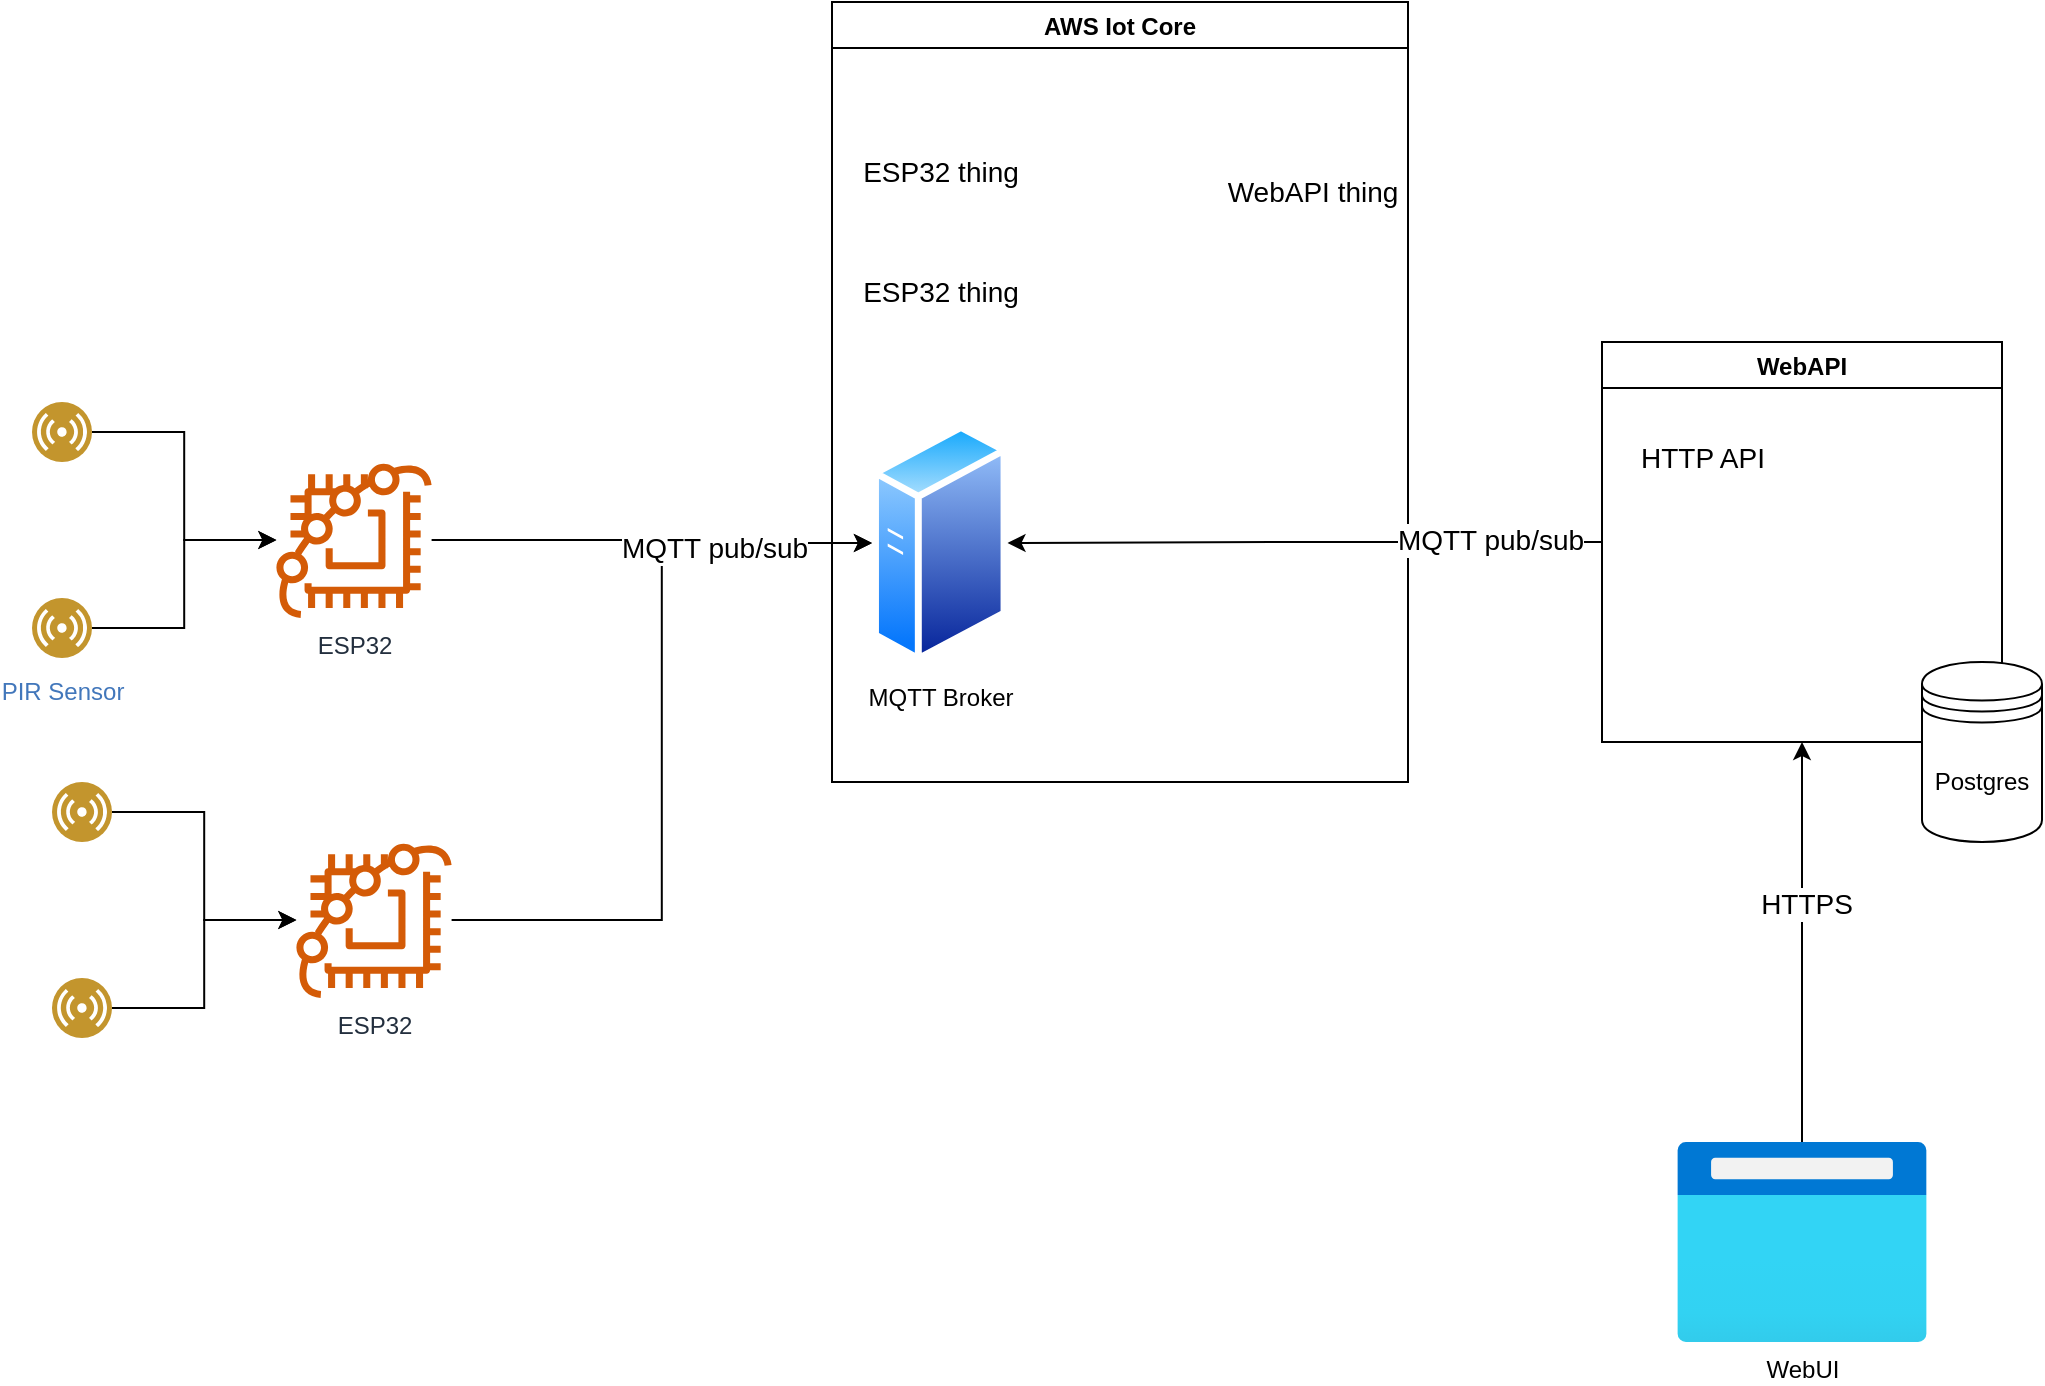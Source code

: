<mxfile version="17.2.4" type="device"><diagram id="WLFp96KFQakRSQTpCEgh" name="Page-1"><mxGraphModel dx="2272" dy="757" grid="1" gridSize="10" guides="1" tooltips="1" connect="1" arrows="1" fold="1" page="1" pageScale="1" pageWidth="850" pageHeight="1100" math="0" shadow="0"><root><mxCell id="0"/><mxCell id="1" parent="0"/><mxCell id="lLtKECGgt8j4GDbgWqos-1" value="AWS Iot Core" style="swimlane;" vertex="1" parent="1"><mxGeometry x="180" y="60" width="288" height="390" as="geometry"/></mxCell><mxCell id="lLtKECGgt8j4GDbgWqos-14" value="MQTT Broker" style="aspect=fixed;perimeter=ellipsePerimeter;html=1;align=center;shadow=0;dashed=0;spacingTop=3;image;image=img/lib/active_directory/generic_server.svg;" vertex="1" parent="lLtKECGgt8j4GDbgWqos-1"><mxGeometry x="20" y="210" width="67.76" height="121" as="geometry"/></mxCell><mxCell id="lLtKECGgt8j4GDbgWqos-26" value="WebAPI thing" style="shape=image;html=1;verticalAlign=top;verticalLabelPosition=bottom;labelBackgroundColor=#ffffff;imageAspect=0;aspect=fixed;image=https://cdn0.iconfinder.com/data/icons/ie_Shine/128/shine_22.png;fontSize=14;" vertex="1" parent="lLtKECGgt8j4GDbgWqos-1"><mxGeometry x="220" y="40" width="40" height="40" as="geometry"/></mxCell><mxCell id="lLtKECGgt8j4GDbgWqos-27" value="ESP32 thing" style="shape=image;html=1;verticalAlign=top;verticalLabelPosition=bottom;labelBackgroundColor=#ffffff;imageAspect=0;aspect=fixed;image=https://cdn0.iconfinder.com/data/icons/ie_Shine/128/shine_22.png;fontSize=14;" vertex="1" parent="lLtKECGgt8j4GDbgWqos-1"><mxGeometry x="33.88" y="30" width="40" height="40" as="geometry"/></mxCell><mxCell id="lLtKECGgt8j4GDbgWqos-28" value="ESP32 thing" style="shape=image;html=1;verticalAlign=top;verticalLabelPosition=bottom;labelBackgroundColor=#ffffff;imageAspect=0;aspect=fixed;image=https://cdn0.iconfinder.com/data/icons/ie_Shine/128/shine_22.png;fontSize=14;" vertex="1" parent="lLtKECGgt8j4GDbgWqos-1"><mxGeometry x="33.88" y="90" width="40" height="40" as="geometry"/></mxCell><mxCell id="lLtKECGgt8j4GDbgWqos-21" style="edgeStyle=orthogonalEdgeStyle;rounded=0;orthogonalLoop=1;jettySize=auto;html=1;" edge="1" parent="1" source="lLtKECGgt8j4GDbgWqos-2" target="lLtKECGgt8j4GDbgWqos-14"><mxGeometry relative="1" as="geometry"/></mxCell><mxCell id="lLtKECGgt8j4GDbgWqos-22" value="MQTT pub/sub" style="edgeLabel;html=1;align=center;verticalAlign=middle;resizable=0;points=[];fontSize=14;" vertex="1" connectable="0" parent="lLtKECGgt8j4GDbgWqos-21"><mxGeometry x="-0.619" y="-1" relative="1" as="geometry"><mxPoint as="offset"/></mxGeometry></mxCell><mxCell id="lLtKECGgt8j4GDbgWqos-2" value="WebAPI" style="swimlane;" vertex="1" parent="1"><mxGeometry x="565" y="230" width="200" height="200" as="geometry"/></mxCell><mxCell id="lLtKECGgt8j4GDbgWqos-25" value="HTTP API" style="text;html=1;align=center;verticalAlign=middle;resizable=0;points=[];autosize=1;strokeColor=none;fillColor=none;fontSize=14;" vertex="1" parent="lLtKECGgt8j4GDbgWqos-2"><mxGeometry x="10" y="48" width="80" height="20" as="geometry"/></mxCell><mxCell id="lLtKECGgt8j4GDbgWqos-3" value="Postgres" style="shape=datastore;whiteSpace=wrap;html=1;" vertex="1" parent="1"><mxGeometry x="725" y="390" width="60" height="90" as="geometry"/></mxCell><mxCell id="lLtKECGgt8j4GDbgWqos-17" style="edgeStyle=orthogonalEdgeStyle;rounded=0;orthogonalLoop=1;jettySize=auto;html=1;" edge="1" parent="1" source="lLtKECGgt8j4GDbgWqos-4" target="lLtKECGgt8j4GDbgWqos-14"><mxGeometry relative="1" as="geometry"/></mxCell><mxCell id="lLtKECGgt8j4GDbgWqos-4" value="ESP32" style="sketch=0;outlineConnect=0;fontColor=#232F3E;gradientColor=none;fillColor=#D45B07;strokeColor=none;dashed=0;verticalLabelPosition=bottom;verticalAlign=top;align=center;html=1;fontSize=12;fontStyle=0;aspect=fixed;pointerEvents=1;shape=mxgraph.aws4.braket_chip;" vertex="1" parent="1"><mxGeometry x="-98" y="290" width="78" height="78" as="geometry"/></mxCell><mxCell id="lLtKECGgt8j4GDbgWqos-7" style="edgeStyle=orthogonalEdgeStyle;rounded=0;orthogonalLoop=1;jettySize=auto;html=1;" edge="1" parent="1" source="lLtKECGgt8j4GDbgWqos-5" target="lLtKECGgt8j4GDbgWqos-4"><mxGeometry relative="1" as="geometry"/></mxCell><mxCell id="lLtKECGgt8j4GDbgWqos-5" value="" style="aspect=fixed;perimeter=ellipsePerimeter;html=1;align=center;shadow=0;dashed=0;fontColor=#4277BB;labelBackgroundColor=#ffffff;fontSize=12;spacingTop=3;image;image=img/lib/ibm/users/sensor.svg;" vertex="1" parent="1"><mxGeometry x="-220" y="260" width="30" height="30" as="geometry"/></mxCell><mxCell id="lLtKECGgt8j4GDbgWqos-8" style="edgeStyle=orthogonalEdgeStyle;rounded=0;orthogonalLoop=1;jettySize=auto;html=1;" edge="1" parent="1" source="lLtKECGgt8j4GDbgWqos-6" target="lLtKECGgt8j4GDbgWqos-4"><mxGeometry relative="1" as="geometry"/></mxCell><mxCell id="lLtKECGgt8j4GDbgWqos-6" value="PIR Sensor" style="aspect=fixed;perimeter=ellipsePerimeter;html=1;align=center;shadow=0;dashed=0;fontColor=#4277BB;labelBackgroundColor=#ffffff;fontSize=12;spacingTop=3;image;image=img/lib/ibm/users/sensor.svg;" vertex="1" parent="1"><mxGeometry x="-220" y="358" width="30" height="30" as="geometry"/></mxCell><mxCell id="lLtKECGgt8j4GDbgWqos-19" style="edgeStyle=orthogonalEdgeStyle;rounded=0;orthogonalLoop=1;jettySize=auto;html=1;entryX=0;entryY=0.5;entryDx=0;entryDy=0;" edge="1" parent="1" source="lLtKECGgt8j4GDbgWqos-9" target="lLtKECGgt8j4GDbgWqos-14"><mxGeometry relative="1" as="geometry"/></mxCell><mxCell id="lLtKECGgt8j4GDbgWqos-20" value="MQTT pub/sub" style="edgeLabel;html=1;align=center;verticalAlign=middle;resizable=0;points=[];fontSize=14;" vertex="1" connectable="0" parent="lLtKECGgt8j4GDbgWqos-19"><mxGeometry x="0.6" y="-1" relative="1" as="geometry"><mxPoint y="1" as="offset"/></mxGeometry></mxCell><mxCell id="lLtKECGgt8j4GDbgWqos-9" value="ESP32" style="sketch=0;outlineConnect=0;fontColor=#232F3E;gradientColor=none;fillColor=#D45B07;strokeColor=none;dashed=0;verticalLabelPosition=bottom;verticalAlign=top;align=center;html=1;fontSize=12;fontStyle=0;aspect=fixed;pointerEvents=1;shape=mxgraph.aws4.braket_chip;" vertex="1" parent="1"><mxGeometry x="-88" y="480" width="78" height="78" as="geometry"/></mxCell><mxCell id="lLtKECGgt8j4GDbgWqos-10" style="edgeStyle=orthogonalEdgeStyle;rounded=0;orthogonalLoop=1;jettySize=auto;html=1;" edge="1" parent="1" source="lLtKECGgt8j4GDbgWqos-11" target="lLtKECGgt8j4GDbgWqos-9"><mxGeometry relative="1" as="geometry"/></mxCell><mxCell id="lLtKECGgt8j4GDbgWqos-11" value="" style="aspect=fixed;perimeter=ellipsePerimeter;html=1;align=center;shadow=0;dashed=0;fontColor=#4277BB;labelBackgroundColor=#ffffff;fontSize=12;spacingTop=3;image;image=img/lib/ibm/users/sensor.svg;" vertex="1" parent="1"><mxGeometry x="-210" y="450" width="30" height="30" as="geometry"/></mxCell><mxCell id="lLtKECGgt8j4GDbgWqos-12" style="edgeStyle=orthogonalEdgeStyle;rounded=0;orthogonalLoop=1;jettySize=auto;html=1;" edge="1" parent="1" source="lLtKECGgt8j4GDbgWqos-13" target="lLtKECGgt8j4GDbgWqos-9"><mxGeometry relative="1" as="geometry"/></mxCell><mxCell id="lLtKECGgt8j4GDbgWqos-13" value="" style="aspect=fixed;perimeter=ellipsePerimeter;html=1;align=center;shadow=0;dashed=0;fontColor=#4277BB;labelBackgroundColor=#ffffff;fontSize=12;spacingTop=3;image;image=img/lib/ibm/users/sensor.svg;" vertex="1" parent="1"><mxGeometry x="-210" y="548" width="30" height="30" as="geometry"/></mxCell><mxCell id="lLtKECGgt8j4GDbgWqos-23" style="edgeStyle=orthogonalEdgeStyle;rounded=0;orthogonalLoop=1;jettySize=auto;html=1;entryX=0.5;entryY=1;entryDx=0;entryDy=0;fontSize=14;" edge="1" parent="1" source="lLtKECGgt8j4GDbgWqos-15" target="lLtKECGgt8j4GDbgWqos-2"><mxGeometry relative="1" as="geometry"/></mxCell><mxCell id="lLtKECGgt8j4GDbgWqos-24" value="HTTPS" style="edgeLabel;html=1;align=center;verticalAlign=middle;resizable=0;points=[];fontSize=14;" vertex="1" connectable="0" parent="lLtKECGgt8j4GDbgWqos-23"><mxGeometry x="0.19" y="-2" relative="1" as="geometry"><mxPoint as="offset"/></mxGeometry></mxCell><mxCell id="lLtKECGgt8j4GDbgWqos-15" value="WebUI" style="aspect=fixed;html=1;points=[];align=center;image;fontSize=12;image=img/lib/azure2/general/Browser.svg;" vertex="1" parent="1"><mxGeometry x="602.5" y="630" width="125" height="100" as="geometry"/></mxCell></root></mxGraphModel></diagram></mxfile>